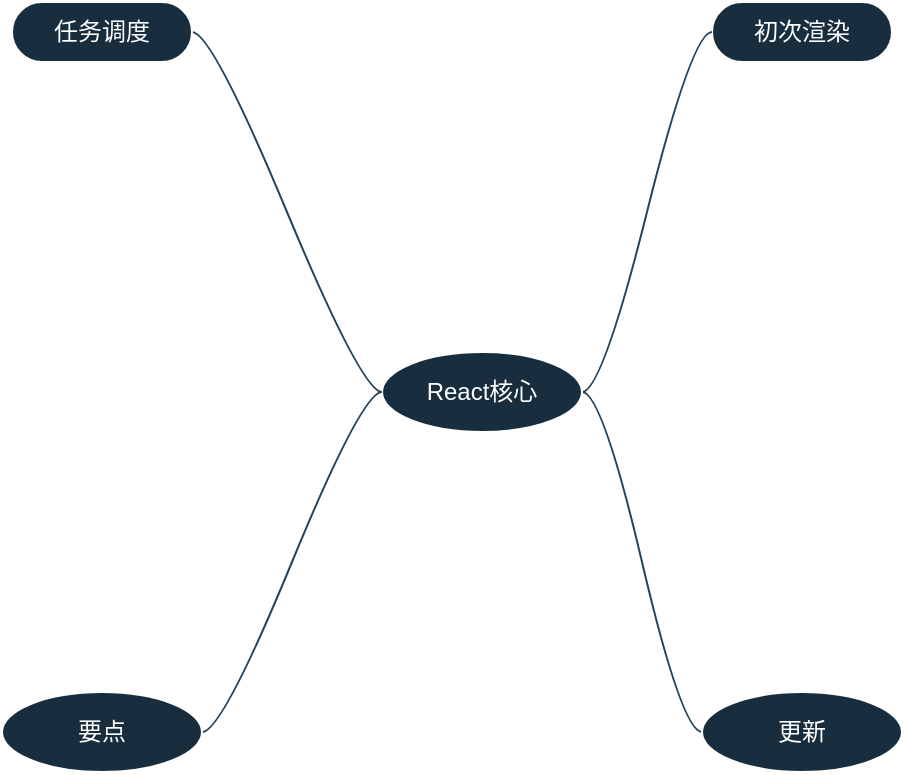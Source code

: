 <mxfile version="21.2.9" type="github">
  <diagram name="Page-1" id="zjjFVw64QVIPNva6fRaq">
    <mxGraphModel dx="954" dy="616" grid="1" gridSize="10" guides="1" tooltips="1" connect="1" arrows="1" fold="1" page="1" pageScale="1" pageWidth="850" pageHeight="1100" math="0" shadow="0">
      <root>
        <mxCell id="0" />
        <mxCell id="1" parent="0" />
        <mxCell id="FgUtfZUju3VPz-Ykvbnv-27" value="初次渲染" style="whiteSpace=wrap;html=1;rounded=1;arcSize=50;align=center;verticalAlign=middle;strokeWidth=1;autosize=1;spacing=4;treeFolding=1;treeMoving=1;newEdgeStyle={&quot;edgeStyle&quot;:&quot;entityRelationEdgeStyle&quot;,&quot;startArrow&quot;:&quot;none&quot;,&quot;endArrow&quot;:&quot;none&quot;,&quot;segment&quot;:10,&quot;curved&quot;:1,&quot;sourcePerimeterSpacing&quot;:0,&quot;targetPerimeterSpacing&quot;:0};strokeColor=#FFFFFF;fontColor=#FFFFFF;fillColor=#182E3E;" vertex="1" parent="1">
          <mxGeometry x="545" y="285" width="90" height="30" as="geometry" />
        </mxCell>
        <mxCell id="FgUtfZUju3VPz-Ykvbnv-22" value="" style="edgeStyle=entityRelationEdgeStyle;startArrow=none;endArrow=none;segment=10;curved=1;sourcePerimeterSpacing=0;targetPerimeterSpacing=0;rounded=0;strokeColor=#23445D;" edge="1" parent="1" source="FgUtfZUju3VPz-Ykvbnv-26" target="FgUtfZUju3VPz-Ykvbnv-27">
          <mxGeometry relative="1" as="geometry" />
        </mxCell>
        <mxCell id="FgUtfZUju3VPz-Ykvbnv-33" value="" style="edgeStyle=entityRelationEdgeStyle;rounded=0;orthogonalLoop=1;jettySize=auto;html=1;startArrow=none;endArrow=none;segment=10;curved=1;sourcePerimeterSpacing=0;targetPerimeterSpacing=0;strokeColor=#23445D;" edge="1" parent="1" source="FgUtfZUju3VPz-Ykvbnv-26" target="FgUtfZUju3VPz-Ykvbnv-32">
          <mxGeometry relative="1" as="geometry" />
        </mxCell>
        <mxCell id="FgUtfZUju3VPz-Ykvbnv-35" value="" style="edgeStyle=entityRelationEdgeStyle;rounded=0;orthogonalLoop=1;jettySize=auto;html=1;startArrow=none;endArrow=none;segment=10;curved=1;sourcePerimeterSpacing=0;targetPerimeterSpacing=0;strokeColor=#23445D;" edge="1" parent="1" source="FgUtfZUju3VPz-Ykvbnv-26" target="FgUtfZUju3VPz-Ykvbnv-34">
          <mxGeometry relative="1" as="geometry" />
        </mxCell>
        <mxCell id="FgUtfZUju3VPz-Ykvbnv-26" value="React核心" style="ellipse;whiteSpace=wrap;html=1;align=center;treeFolding=1;treeMoving=1;newEdgeStyle={&quot;edgeStyle&quot;:&quot;entityRelationEdgeStyle&quot;,&quot;startArrow&quot;:&quot;none&quot;,&quot;endArrow&quot;:&quot;none&quot;,&quot;segment&quot;:10,&quot;curved&quot;:1,&quot;sourcePerimeterSpacing&quot;:0,&quot;targetPerimeterSpacing&quot;:0};strokeColor=#FFFFFF;fontColor=#FFFFFF;fillColor=#182E3E;" vertex="1" parent="1">
          <mxGeometry x="380" y="460" width="100" height="40" as="geometry" />
        </mxCell>
        <mxCell id="FgUtfZUju3VPz-Ykvbnv-24" value="" style="edgeStyle=entityRelationEdgeStyle;startArrow=none;endArrow=none;segment=10;curved=1;sourcePerimeterSpacing=0;targetPerimeterSpacing=0;rounded=0;strokeColor=#23445D;" edge="1" parent="1" source="FgUtfZUju3VPz-Ykvbnv-26" target="FgUtfZUju3VPz-Ykvbnv-29">
          <mxGeometry relative="1" as="geometry" />
        </mxCell>
        <mxCell id="FgUtfZUju3VPz-Ykvbnv-29" value="任务调度" style="whiteSpace=wrap;html=1;rounded=1;arcSize=50;align=center;verticalAlign=middle;strokeWidth=1;autosize=1;spacing=4;treeFolding=1;treeMoving=1;newEdgeStyle={&quot;edgeStyle&quot;:&quot;entityRelationEdgeStyle&quot;,&quot;startArrow&quot;:&quot;none&quot;,&quot;endArrow&quot;:&quot;none&quot;,&quot;segment&quot;:10,&quot;curved&quot;:1,&quot;sourcePerimeterSpacing&quot;:0,&quot;targetPerimeterSpacing&quot;:0};strokeColor=#FFFFFF;fontColor=#FFFFFF;fillColor=#182E3E;" vertex="1" parent="1">
          <mxGeometry x="195" y="285" width="90" height="30" as="geometry" />
        </mxCell>
        <mxCell id="FgUtfZUju3VPz-Ykvbnv-32" value="要点" style="ellipse;whiteSpace=wrap;html=1;align=center;treeFolding=1;treeMoving=1;newEdgeStyle={&quot;edgeStyle&quot;:&quot;entityRelationEdgeStyle&quot;,&quot;startArrow&quot;:&quot;none&quot;,&quot;endArrow&quot;:&quot;none&quot;,&quot;segment&quot;:10,&quot;curved&quot;:1,&quot;sourcePerimeterSpacing&quot;:0,&quot;targetPerimeterSpacing&quot;:0};strokeColor=#FFFFFF;fontColor=#FFFFFF;fillColor=#182E3E;" vertex="1" parent="1">
          <mxGeometry x="190" y="630" width="100" height="40" as="geometry" />
        </mxCell>
        <mxCell id="FgUtfZUju3VPz-Ykvbnv-34" value="更新" style="ellipse;whiteSpace=wrap;html=1;align=center;treeFolding=1;treeMoving=1;newEdgeStyle={&quot;edgeStyle&quot;:&quot;entityRelationEdgeStyle&quot;,&quot;startArrow&quot;:&quot;none&quot;,&quot;endArrow&quot;:&quot;none&quot;,&quot;segment&quot;:10,&quot;curved&quot;:1,&quot;sourcePerimeterSpacing&quot;:0,&quot;targetPerimeterSpacing&quot;:0};strokeColor=#FFFFFF;fontColor=#FFFFFF;fillColor=#182E3E;" vertex="1" parent="1">
          <mxGeometry x="540" y="630" width="100" height="40" as="geometry" />
        </mxCell>
      </root>
    </mxGraphModel>
  </diagram>
</mxfile>
